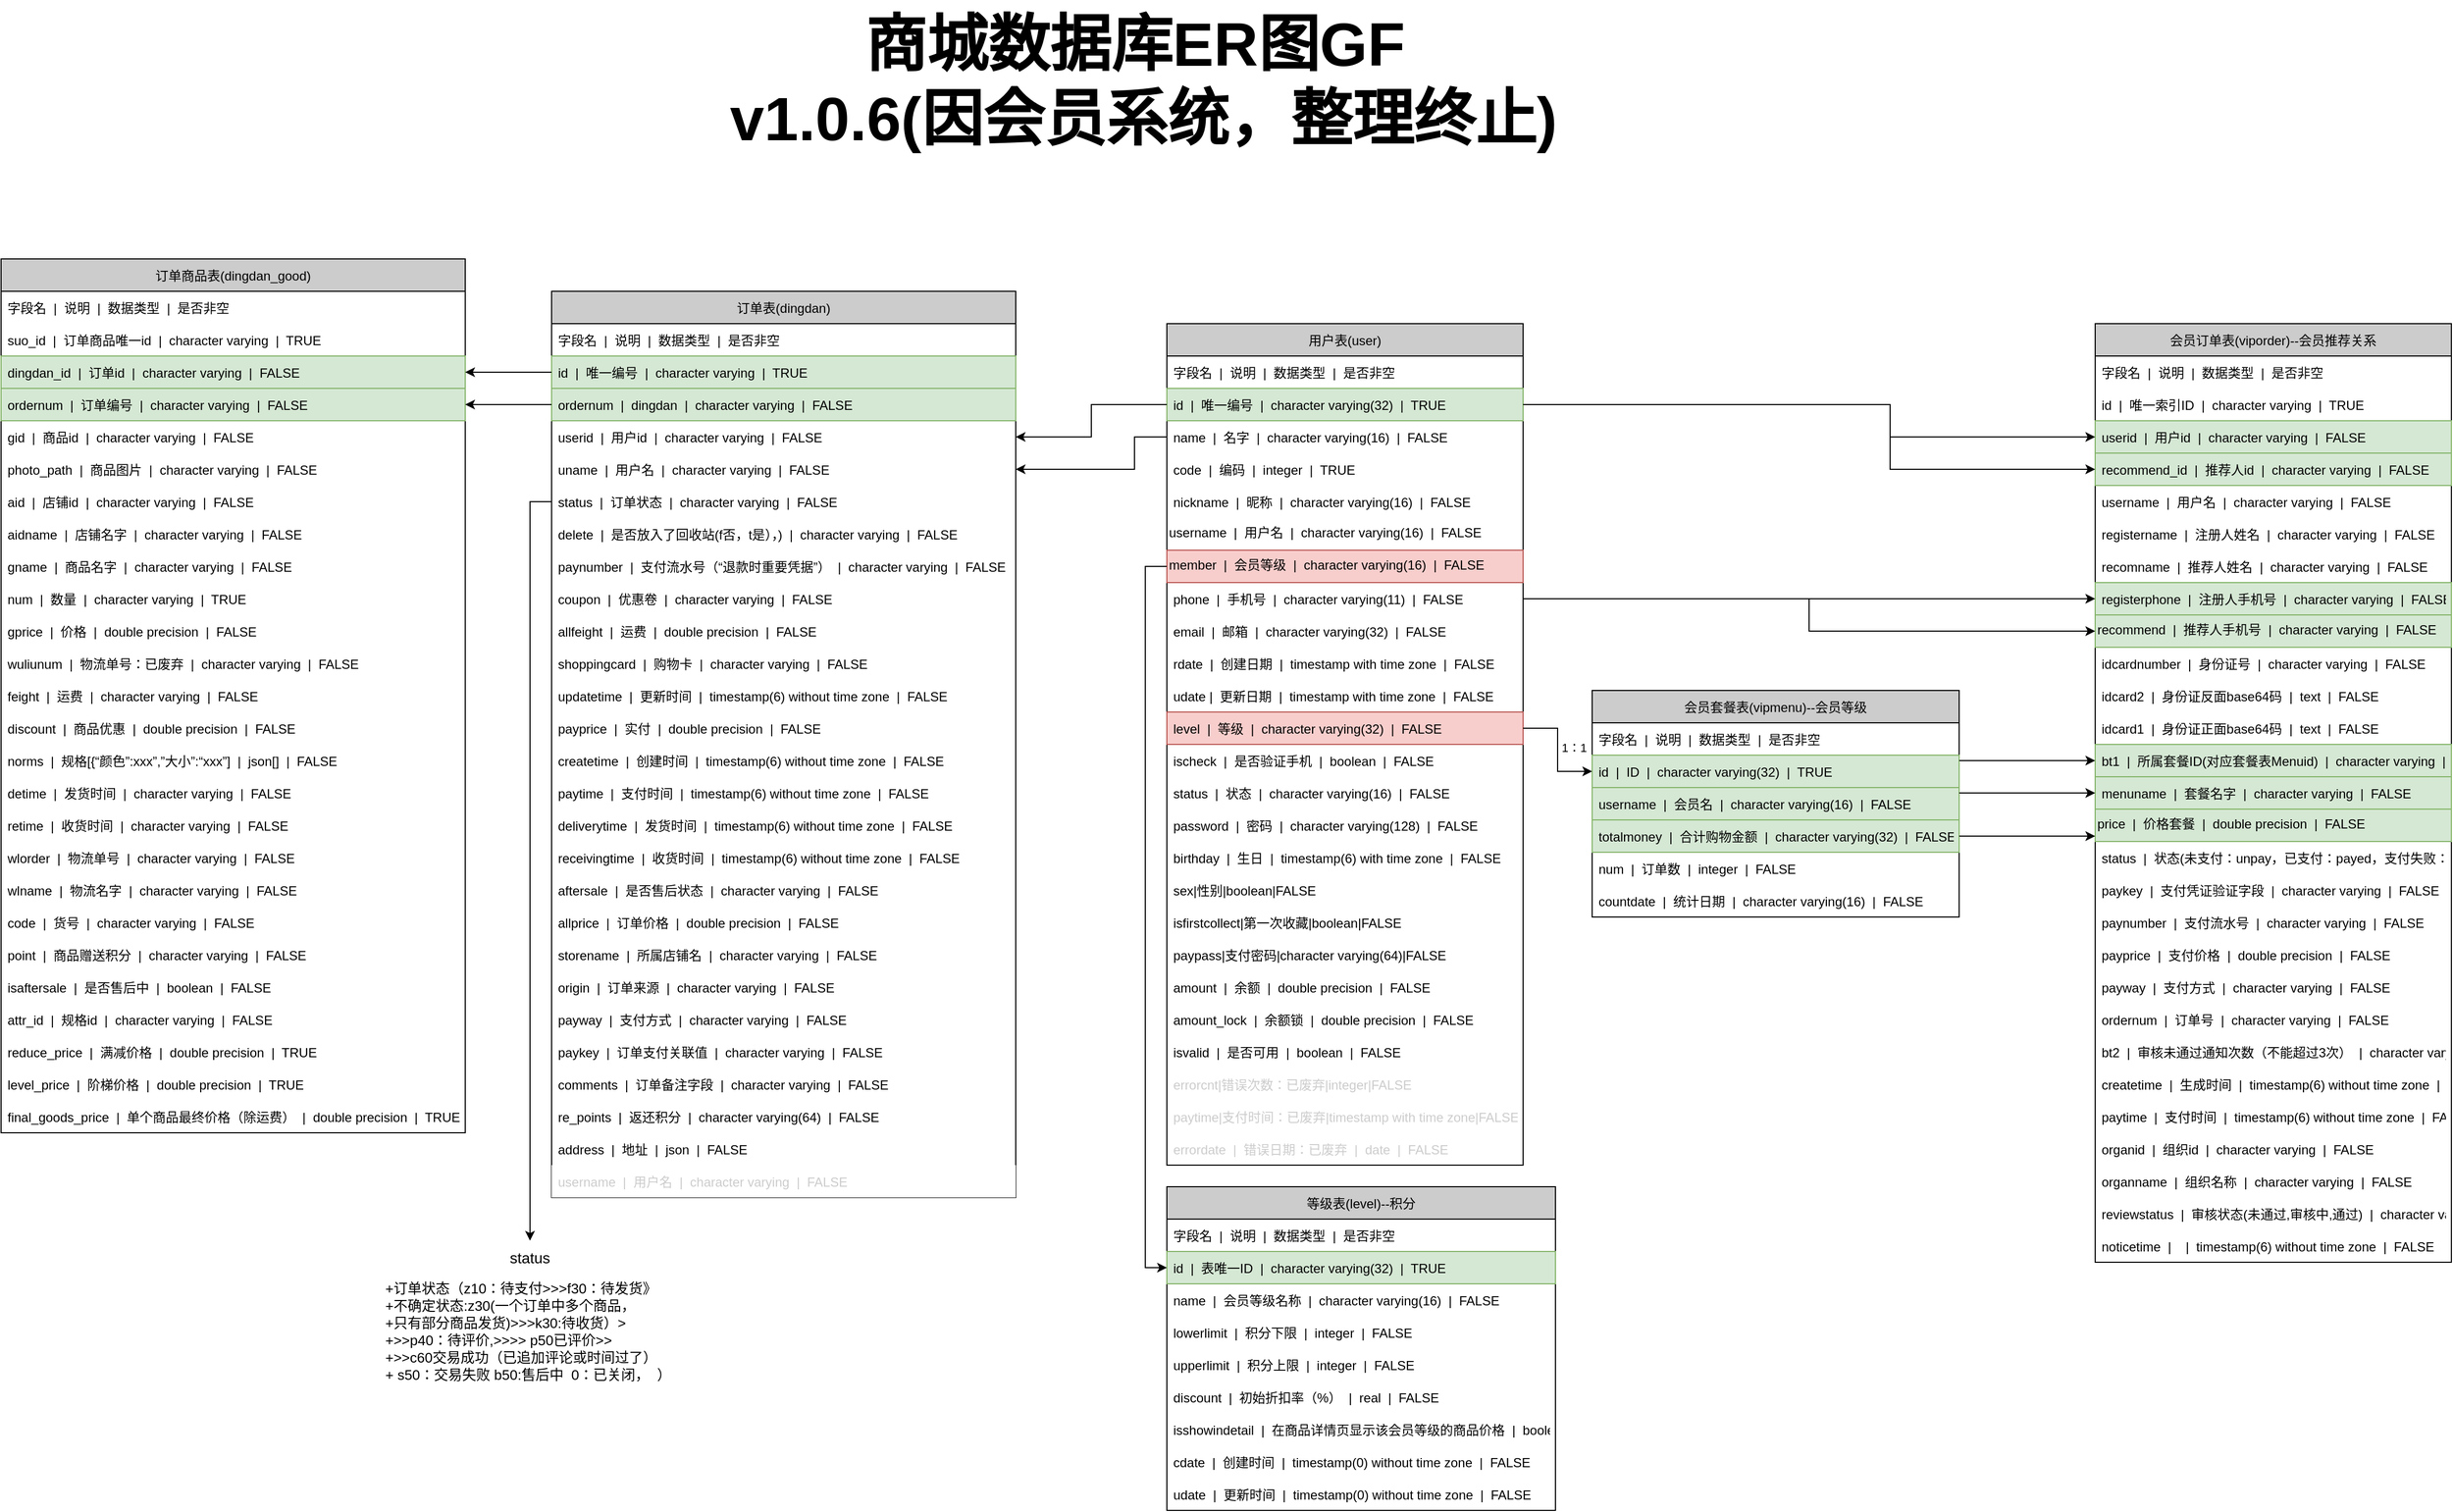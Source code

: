 <mxfile version="20.3.6" type="github"><diagram id="sI_Y1GV-eMA6kngm9zq1" name="第 1 页"><mxGraphModel dx="3076" dy="1922" grid="1" gridSize="10" guides="1" tooltips="1" connect="1" arrows="1" fold="1" page="1" pageScale="1" pageWidth="827" pageHeight="1169" math="0" shadow="0"><root><mxCell id="0"/><mxCell id="1" parent="0"/><mxCell id="i7XZehSRylWw-CVcuyx0-39" value="用户表(user)" style="swimlane;fontStyle=0;childLayout=stackLayout;horizontal=1;startSize=30;horizontalStack=0;resizeParent=1;resizeParentMax=0;resizeLast=0;collapsible=1;marginBottom=0;fillColor=#CCCCCC;" parent="1" vertex="1"><mxGeometry x="20" y="60" width="330" height="780" as="geometry"/></mxCell><mxCell id="i7XZehSRylWw-CVcuyx0-41" value="字段名  |  说明  |  数据类型  |  是否非空" style="text;strokeColor=none;fillColor=none;align=left;verticalAlign=middle;spacingLeft=4;spacingRight=4;overflow=hidden;points=[[0,0.5],[1,0.5]];portConstraint=eastwest;rotatable=0;" parent="i7XZehSRylWw-CVcuyx0-39" vertex="1"><mxGeometry y="30" width="330" height="30" as="geometry"/></mxCell><mxCell id="i7XZehSRylWw-CVcuyx0-60" value="id  |  唯一编号  |  character varying(32)  |  TRUE" style="text;strokeColor=#82b366;fillColor=#d5e8d4;align=left;verticalAlign=middle;spacingLeft=4;spacingRight=4;overflow=hidden;points=[[0,0.5],[1,0.5]];portConstraint=eastwest;rotatable=0;" parent="i7XZehSRylWw-CVcuyx0-39" vertex="1"><mxGeometry y="60" width="330" height="30" as="geometry"/></mxCell><mxCell id="i7XZehSRylWw-CVcuyx0-50" value="name  |  名字  |  character varying(16)  |  FALSE" style="text;strokeColor=none;fillColor=none;align=left;verticalAlign=middle;spacingLeft=4;spacingRight=4;overflow=hidden;points=[[0,0.5],[1,0.5]];portConstraint=eastwest;rotatable=0;" parent="i7XZehSRylWw-CVcuyx0-39" vertex="1"><mxGeometry y="90" width="330" height="30" as="geometry"/></mxCell><mxCell id="i7XZehSRylWw-CVcuyx0-51" value="code  |  编码  |  integer  |  TRUE" style="text;strokeColor=none;fillColor=none;align=left;verticalAlign=middle;spacingLeft=4;spacingRight=4;overflow=hidden;points=[[0,0.5],[1,0.5]];portConstraint=eastwest;rotatable=0;" parent="i7XZehSRylWw-CVcuyx0-39" vertex="1"><mxGeometry y="120" width="330" height="30" as="geometry"/></mxCell><mxCell id="i7XZehSRylWw-CVcuyx0-61" value="nickname  |  昵称  |  character varying(16)  |  FALSE" style="text;strokeColor=none;fillColor=none;align=left;verticalAlign=middle;spacingLeft=4;spacingRight=4;overflow=hidden;points=[[0,0.5],[1,0.5]];portConstraint=eastwest;rotatable=0;" parent="i7XZehSRylWw-CVcuyx0-39" vertex="1"><mxGeometry y="150" width="330" height="30" as="geometry"/></mxCell><mxCell id="i7XZehSRylWw-CVcuyx0-62" value="username&amp;nbsp; |&amp;nbsp; 用户名&amp;nbsp; |&amp;nbsp; character varying(16)&amp;nbsp; |&amp;nbsp; FALSE" style="text;whiteSpace=wrap;html=1;" parent="i7XZehSRylWw-CVcuyx0-39" vertex="1"><mxGeometry y="180" width="330" height="30" as="geometry"/></mxCell><mxCell id="i7XZehSRylWw-CVcuyx0-63" value="member&amp;nbsp; |&amp;nbsp; 会员等级&amp;nbsp; |&amp;nbsp; character varying(16)&amp;nbsp; |&amp;nbsp; FALSE" style="text;whiteSpace=wrap;html=1;fillColor=#f8cecc;strokeColor=#b85450;" parent="i7XZehSRylWw-CVcuyx0-39" vertex="1"><mxGeometry y="210" width="330" height="30" as="geometry"/></mxCell><mxCell id="i7XZehSRylWw-CVcuyx0-64" value="phone  |  手机号  |  character varying(11)  |  FALSE" style="text;strokeColor=none;fillColor=none;align=left;verticalAlign=middle;spacingLeft=4;spacingRight=4;overflow=hidden;points=[[0,0.5],[1,0.5]];portConstraint=eastwest;rotatable=0;" parent="i7XZehSRylWw-CVcuyx0-39" vertex="1"><mxGeometry y="240" width="330" height="30" as="geometry"/></mxCell><mxCell id="i7XZehSRylWw-CVcuyx0-65" value="email  |  邮箱  |  character varying(32)  |  FALSE" style="text;strokeColor=none;fillColor=none;align=left;verticalAlign=middle;spacingLeft=4;spacingRight=4;overflow=hidden;points=[[0,0.5],[1,0.5]];portConstraint=eastwest;rotatable=0;" parent="i7XZehSRylWw-CVcuyx0-39" vertex="1"><mxGeometry y="270" width="330" height="30" as="geometry"/></mxCell><mxCell id="i7XZehSRylWw-CVcuyx0-66" value="rdate  |  创建日期  |  timestamp with time zone  |  FALSE" style="text;strokeColor=none;fillColor=none;align=left;verticalAlign=middle;spacingLeft=4;spacingRight=4;overflow=hidden;points=[[0,0.5],[1,0.5]];portConstraint=eastwest;rotatable=0;" parent="i7XZehSRylWw-CVcuyx0-39" vertex="1"><mxGeometry y="300" width="330" height="30" as="geometry"/></mxCell><mxCell id="i7XZehSRylWw-CVcuyx0-79" value="udate |  更新日期  |  timestamp with time zone  |  FALSE" style="text;strokeColor=none;fillColor=none;align=left;verticalAlign=middle;spacingLeft=4;spacingRight=4;overflow=hidden;points=[[0,0.5],[1,0.5]];portConstraint=eastwest;rotatable=0;" parent="i7XZehSRylWw-CVcuyx0-39" vertex="1"><mxGeometry y="330" width="330" height="30" as="geometry"/></mxCell><mxCell id="i7XZehSRylWw-CVcuyx0-78" value="level  |  等级  |  character varying(32)  |  FALSE" style="text;strokeColor=#b85450;fillColor=#f8cecc;align=left;verticalAlign=middle;spacingLeft=4;spacingRight=4;overflow=hidden;points=[[0,0.5],[1,0.5]];portConstraint=eastwest;rotatable=0;" parent="i7XZehSRylWw-CVcuyx0-39" vertex="1"><mxGeometry y="360" width="330" height="30" as="geometry"/></mxCell><mxCell id="i7XZehSRylWw-CVcuyx0-77" value="ischeck  |  是否验证手机  |  boolean  |  FALSE" style="text;strokeColor=none;fillColor=none;align=left;verticalAlign=middle;spacingLeft=4;spacingRight=4;overflow=hidden;points=[[0,0.5],[1,0.5]];portConstraint=eastwest;rotatable=0;" parent="i7XZehSRylWw-CVcuyx0-39" vertex="1"><mxGeometry y="390" width="330" height="30" as="geometry"/></mxCell><mxCell id="i7XZehSRylWw-CVcuyx0-76" value="status  |  状态  |  character varying(16)  |  FALSE" style="text;strokeColor=none;fillColor=none;align=left;verticalAlign=middle;spacingLeft=4;spacingRight=4;overflow=hidden;points=[[0,0.5],[1,0.5]];portConstraint=eastwest;rotatable=0;" parent="i7XZehSRylWw-CVcuyx0-39" vertex="1"><mxGeometry y="420" width="330" height="30" as="geometry"/></mxCell><mxCell id="i7XZehSRylWw-CVcuyx0-75" value="password  |  密码  |  character varying(128)  |  FALSE" style="text;strokeColor=none;fillColor=none;align=left;verticalAlign=middle;spacingLeft=4;spacingRight=4;overflow=hidden;points=[[0,0.5],[1,0.5]];portConstraint=eastwest;rotatable=0;" parent="i7XZehSRylWw-CVcuyx0-39" vertex="1"><mxGeometry y="450" width="330" height="30" as="geometry"/></mxCell><mxCell id="i7XZehSRylWw-CVcuyx0-74" value="birthday  |  生日  |  timestamp(6) with time zone  |  FALSE" style="text;strokeColor=none;fillColor=none;align=left;verticalAlign=middle;spacingLeft=4;spacingRight=4;overflow=hidden;points=[[0,0.5],[1,0.5]];portConstraint=eastwest;rotatable=0;" parent="i7XZehSRylWw-CVcuyx0-39" vertex="1"><mxGeometry y="480" width="330" height="30" as="geometry"/></mxCell><mxCell id="i7XZehSRylWw-CVcuyx0-73" value="sex|性别|boolean|FALSE" style="text;strokeColor=none;fillColor=none;align=left;verticalAlign=middle;spacingLeft=4;spacingRight=4;overflow=hidden;points=[[0,0.5],[1,0.5]];portConstraint=eastwest;rotatable=0;" parent="i7XZehSRylWw-CVcuyx0-39" vertex="1"><mxGeometry y="510" width="330" height="30" as="geometry"/></mxCell><mxCell id="i7XZehSRylWw-CVcuyx0-72" value="isfirstcollect|第一次收藏|boolean|FALSE" style="text;strokeColor=none;fillColor=none;align=left;verticalAlign=middle;spacingLeft=4;spacingRight=4;overflow=hidden;points=[[0,0.5],[1,0.5]];portConstraint=eastwest;rotatable=0;" parent="i7XZehSRylWw-CVcuyx0-39" vertex="1"><mxGeometry y="540" width="330" height="30" as="geometry"/></mxCell><mxCell id="i7XZehSRylWw-CVcuyx0-71" value="paypass|支付密码|character varying(64)|FALSE" style="text;strokeColor=none;fillColor=none;align=left;verticalAlign=middle;spacingLeft=4;spacingRight=4;overflow=hidden;points=[[0,0.5],[1,0.5]];portConstraint=eastwest;rotatable=0;" parent="i7XZehSRylWw-CVcuyx0-39" vertex="1"><mxGeometry y="570" width="330" height="30" as="geometry"/></mxCell><mxCell id="i7XZehSRylWw-CVcuyx0-84" value="amount  |  余额  |  double precision  |  FALSE" style="text;strokeColor=none;fillColor=none;align=left;verticalAlign=middle;spacingLeft=4;spacingRight=4;overflow=hidden;points=[[0,0.5],[1,0.5]];portConstraint=eastwest;rotatable=0;" parent="i7XZehSRylWw-CVcuyx0-39" vertex="1"><mxGeometry y="600" width="330" height="30" as="geometry"/></mxCell><mxCell id="i7XZehSRylWw-CVcuyx0-83" value="amount_lock  |  余额锁  |  double precision  |  FALSE" style="text;strokeColor=none;fillColor=none;align=left;verticalAlign=middle;spacingLeft=4;spacingRight=4;overflow=hidden;points=[[0,0.5],[1,0.5]];portConstraint=eastwest;rotatable=0;" parent="i7XZehSRylWw-CVcuyx0-39" vertex="1"><mxGeometry y="630" width="330" height="30" as="geometry"/></mxCell><mxCell id="i7XZehSRylWw-CVcuyx0-82" value="isvalid  |  是否可用  |  boolean  |  FALSE" style="text;strokeColor=none;fillColor=none;align=left;verticalAlign=middle;spacingLeft=4;spacingRight=4;overflow=hidden;points=[[0,0.5],[1,0.5]];portConstraint=eastwest;rotatable=0;" parent="i7XZehSRylWw-CVcuyx0-39" vertex="1"><mxGeometry y="660" width="330" height="30" as="geometry"/></mxCell><mxCell id="i7XZehSRylWw-CVcuyx0-69" value="errorcnt|错误次数：已废弃|integer|FALSE" style="text;strokeColor=none;fillColor=none;align=left;verticalAlign=middle;spacingLeft=4;spacingRight=4;overflow=hidden;points=[[0,0.5],[1,0.5]];portConstraint=eastwest;rotatable=0;fontColor=#CCCCCC;" parent="i7XZehSRylWw-CVcuyx0-39" vertex="1"><mxGeometry y="690" width="330" height="30" as="geometry"/></mxCell><mxCell id="i7XZehSRylWw-CVcuyx0-70" value="paytime|支付时间：已废弃|timestamp with time zone|FALSE" style="text;strokeColor=none;fillColor=none;align=left;verticalAlign=middle;spacingLeft=4;spacingRight=4;overflow=hidden;points=[[0,0.5],[1,0.5]];portConstraint=eastwest;rotatable=0;fontColor=#CCCCCC;" parent="i7XZehSRylWw-CVcuyx0-39" vertex="1"><mxGeometry y="720" width="330" height="30" as="geometry"/></mxCell><mxCell id="i7XZehSRylWw-CVcuyx0-68" value="errordate  |  错误日期：已废弃  |  date  |  FALSE" style="text;strokeColor=none;fillColor=none;align=left;verticalAlign=middle;spacingLeft=4;spacingRight=4;overflow=hidden;points=[[0,0.5],[1,0.5]];portConstraint=eastwest;rotatable=0;fontColor=#CCCCCC;" parent="i7XZehSRylWw-CVcuyx0-39" vertex="1"><mxGeometry y="750" width="330" height="30" as="geometry"/></mxCell><mxCell id="i7XZehSRylWw-CVcuyx0-85" value="会员套餐表(vipmenu)--会员等级" style="swimlane;fontStyle=0;childLayout=stackLayout;horizontal=1;startSize=30;horizontalStack=0;resizeParent=1;resizeParentMax=0;resizeLast=0;collapsible=1;marginBottom=0;fontColor=#000000;fillColor=#CCCCCC;" parent="1" vertex="1"><mxGeometry x="414" y="400" width="340" height="210" as="geometry"/></mxCell><mxCell id="i7XZehSRylWw-CVcuyx0-89" value="字段名  |  说明  |  数据类型  |  是否非空" style="text;strokeColor=none;fillColor=none;align=left;verticalAlign=middle;spacingLeft=4;spacingRight=4;overflow=hidden;points=[[0,0.5],[1,0.5]];portConstraint=eastwest;rotatable=0;rounded=0;" parent="i7XZehSRylWw-CVcuyx0-85" vertex="1"><mxGeometry y="30" width="340" height="30" as="geometry"/></mxCell><mxCell id="i7XZehSRylWw-CVcuyx0-90" value="id  |  ID  |  character varying(32)  |  TRUE" style="text;strokeColor=#82b366;fillColor=#d5e8d4;align=left;verticalAlign=middle;spacingLeft=4;spacingRight=4;overflow=hidden;points=[[0,0.5],[1,0.5]];portConstraint=eastwest;rotatable=0;" parent="i7XZehSRylWw-CVcuyx0-85" vertex="1"><mxGeometry y="60" width="340" height="30" as="geometry"/></mxCell><mxCell id="i7XZehSRylWw-CVcuyx0-92" value="username  |  会员名  |  character varying(16)  |  FALSE" style="text;strokeColor=#82b366;fillColor=#d5e8d4;align=left;verticalAlign=middle;spacingLeft=4;spacingRight=4;overflow=hidden;points=[[0,0.5],[1,0.5]];portConstraint=eastwest;rotatable=0;" parent="i7XZehSRylWw-CVcuyx0-85" vertex="1"><mxGeometry y="90" width="340" height="30" as="geometry"/></mxCell><mxCell id="i7XZehSRylWw-CVcuyx0-91" value="totalmoney  |  合计购物金额  |  character varying(32)  |  FALSE" style="text;strokeColor=#82b366;fillColor=#d5e8d4;align=left;verticalAlign=middle;spacingLeft=4;spacingRight=4;overflow=hidden;points=[[0,0.5],[1,0.5]];portConstraint=eastwest;rotatable=0;" parent="i7XZehSRylWw-CVcuyx0-85" vertex="1"><mxGeometry y="120" width="340" height="30" as="geometry"/></mxCell><mxCell id="i7XZehSRylWw-CVcuyx0-94" value="num  |  订单数  |  integer  |  FALSE" style="text;strokeColor=none;fillColor=none;align=left;verticalAlign=middle;spacingLeft=4;spacingRight=4;overflow=hidden;points=[[0,0.5],[1,0.5]];portConstraint=eastwest;rotatable=0;" parent="i7XZehSRylWw-CVcuyx0-85" vertex="1"><mxGeometry y="150" width="340" height="30" as="geometry"/></mxCell><mxCell id="i7XZehSRylWw-CVcuyx0-95" value="countdate  |  统计日期  |  character varying(16)  |  FALSE" style="text;strokeColor=none;fillColor=none;align=left;verticalAlign=middle;spacingLeft=4;spacingRight=4;overflow=hidden;points=[[0,0.5],[1,0.5]];portConstraint=eastwest;rotatable=0;" parent="i7XZehSRylWw-CVcuyx0-85" vertex="1"><mxGeometry y="180" width="340" height="30" as="geometry"/></mxCell><mxCell id="i7XZehSRylWw-CVcuyx0-97" style="edgeStyle=orthogonalEdgeStyle;rounded=0;orthogonalLoop=1;jettySize=auto;html=1;fontColor=#FFD966;" parent="1" source="i7XZehSRylWw-CVcuyx0-78" target="i7XZehSRylWw-CVcuyx0-90" edge="1"><mxGeometry relative="1" as="geometry"/></mxCell><mxCell id="i7XZehSRylWw-CVcuyx0-98" value="&lt;font color=&quot;#000000&quot;&gt;1：1&lt;/font&gt;" style="edgeLabel;html=1;align=center;verticalAlign=middle;resizable=0;points=[];fontColor=#FFD966;" parent="i7XZehSRylWw-CVcuyx0-97" vertex="1" connectable="0"><mxGeometry x="0.082" y="3" relative="1" as="geometry"><mxPoint x="12" y="-7" as="offset"/></mxGeometry></mxCell><mxCell id="i7XZehSRylWw-CVcuyx0-107" value="会员订单表(viporder)--会员推荐关系" style="swimlane;fontStyle=0;childLayout=stackLayout;horizontal=1;startSize=30;horizontalStack=0;resizeParent=1;resizeParentMax=0;resizeLast=0;collapsible=1;marginBottom=0;fillColor=#CCCCCC;" parent="1" vertex="1"><mxGeometry x="880" y="60" width="330" height="870" as="geometry"/></mxCell><mxCell id="i7XZehSRylWw-CVcuyx0-108" value="字段名  |  说明  |  数据类型  |  是否非空" style="text;strokeColor=none;fillColor=none;align=left;verticalAlign=middle;spacingLeft=4;spacingRight=4;overflow=hidden;points=[[0,0.5],[1,0.5]];portConstraint=eastwest;rotatable=0;" parent="i7XZehSRylWw-CVcuyx0-107" vertex="1"><mxGeometry y="30" width="330" height="30" as="geometry"/></mxCell><mxCell id="i7XZehSRylWw-CVcuyx0-109" value="id  |  唯一索引ID  |  character varying  |  TRUE" style="text;strokeColor=none;fillColor=none;align=left;verticalAlign=middle;spacingLeft=4;spacingRight=4;overflow=hidden;points=[[0,0.5],[1,0.5]];portConstraint=eastwest;rotatable=0;" parent="i7XZehSRylWw-CVcuyx0-107" vertex="1"><mxGeometry y="60" width="330" height="30" as="geometry"/></mxCell><mxCell id="i7XZehSRylWw-CVcuyx0-112" value="userid  |  用户id  |  character varying  |  FALSE" style="text;strokeColor=#82b366;fillColor=#d5e8d4;align=left;verticalAlign=middle;spacingLeft=4;spacingRight=4;overflow=hidden;points=[[0,0.5],[1,0.5]];portConstraint=eastwest;rotatable=0;" parent="i7XZehSRylWw-CVcuyx0-107" vertex="1"><mxGeometry y="90" width="330" height="30" as="geometry"/></mxCell><mxCell id="i7XZehSRylWw-CVcuyx0-110" value="recommend_id  |  推荐人id  |  character varying  |  FALSE" style="text;strokeColor=#82b366;fillColor=#d5e8d4;align=left;verticalAlign=middle;spacingLeft=4;spacingRight=4;overflow=hidden;points=[[0,0.5],[1,0.5]];portConstraint=eastwest;rotatable=0;" parent="i7XZehSRylWw-CVcuyx0-107" vertex="1"><mxGeometry y="120" width="330" height="30" as="geometry"/></mxCell><mxCell id="i7XZehSRylWw-CVcuyx0-111" value="username  |  用户名  |  character varying  |  FALSE" style="text;strokeColor=none;fillColor=none;align=left;verticalAlign=middle;spacingLeft=4;spacingRight=4;overflow=hidden;points=[[0,0.5],[1,0.5]];portConstraint=eastwest;rotatable=0;" parent="i7XZehSRylWw-CVcuyx0-107" vertex="1"><mxGeometry y="150" width="330" height="30" as="geometry"/></mxCell><mxCell id="i7XZehSRylWw-CVcuyx0-128" value="registername  |  注册人姓名  |  character varying  |  FALSE" style="text;strokeColor=none;fillColor=none;align=left;verticalAlign=middle;spacingLeft=4;spacingRight=4;overflow=hidden;points=[[0,0.5],[1,0.5]];portConstraint=eastwest;rotatable=0;" parent="i7XZehSRylWw-CVcuyx0-107" vertex="1"><mxGeometry y="180" width="330" height="30" as="geometry"/></mxCell><mxCell id="i7XZehSRylWw-CVcuyx0-126" value="recomname  |  推荐人姓名  |  character varying  |  FALSE" style="text;strokeColor=none;fillColor=none;align=left;verticalAlign=middle;spacingLeft=4;spacingRight=4;overflow=hidden;points=[[0,0.5],[1,0.5]];portConstraint=eastwest;rotatable=0;" parent="i7XZehSRylWw-CVcuyx0-107" vertex="1"><mxGeometry y="210" width="330" height="30" as="geometry"/></mxCell><mxCell id="i7XZehSRylWw-CVcuyx0-127" value="registerphone  |  注册人手机号  |  character varying  |  FALSE" style="text;strokeColor=#82b366;fillColor=#d5e8d4;align=left;verticalAlign=middle;spacingLeft=4;spacingRight=4;overflow=hidden;points=[[0,0.5],[1,0.5]];portConstraint=eastwest;rotatable=0;" parent="i7XZehSRylWw-CVcuyx0-107" vertex="1"><mxGeometry y="240" width="330" height="30" as="geometry"/></mxCell><mxCell id="i7XZehSRylWw-CVcuyx0-113" value="recommend&amp;nbsp; |&amp;nbsp; 推荐人手机号&amp;nbsp; |&amp;nbsp; character varying&amp;nbsp; |&amp;nbsp; FALSE" style="text;whiteSpace=wrap;html=1;fillColor=#d5e8d4;strokeColor=#82b366;" parent="i7XZehSRylWw-CVcuyx0-107" vertex="1"><mxGeometry y="270" width="330" height="30" as="geometry"/></mxCell><mxCell id="i7XZehSRylWw-CVcuyx0-129" value="idcardnumber  |  身份证号  |  character varying  |  FALSE" style="text;strokeColor=none;fillColor=none;align=left;verticalAlign=middle;spacingLeft=4;spacingRight=4;overflow=hidden;points=[[0,0.5],[1,0.5]];portConstraint=eastwest;rotatable=0;" parent="i7XZehSRylWw-CVcuyx0-107" vertex="1"><mxGeometry y="300" width="330" height="30" as="geometry"/></mxCell><mxCell id="i7XZehSRylWw-CVcuyx0-160" value="idcard2  |  身份证反面base64码  |  text  |  FALSE" style="text;strokeColor=none;fillColor=none;align=left;verticalAlign=middle;spacingLeft=4;spacingRight=4;overflow=hidden;points=[[0,0.5],[1,0.5]];portConstraint=eastwest;rotatable=0;" parent="i7XZehSRylWw-CVcuyx0-107" vertex="1"><mxGeometry y="330" width="330" height="30" as="geometry"/></mxCell><mxCell id="i7XZehSRylWw-CVcuyx0-161" value="idcard1  |  身份证正面base64码  |  text  |  FALSE" style="text;strokeColor=none;fillColor=none;align=left;verticalAlign=middle;spacingLeft=4;spacingRight=4;overflow=hidden;points=[[0,0.5],[1,0.5]];portConstraint=eastwest;rotatable=0;" parent="i7XZehSRylWw-CVcuyx0-107" vertex="1"><mxGeometry y="360" width="330" height="30" as="geometry"/></mxCell><mxCell id="i7XZehSRylWw-CVcuyx0-122" value="bt1  |  所属套餐ID(对应套餐表Menuid)  |  character varying  |  FALSE" style="text;strokeColor=#82b366;fillColor=#d5e8d4;align=left;verticalAlign=middle;spacingLeft=4;spacingRight=4;overflow=hidden;points=[[0,0.5],[1,0.5]];portConstraint=eastwest;rotatable=0;" parent="i7XZehSRylWw-CVcuyx0-107" vertex="1"><mxGeometry y="390" width="330" height="30" as="geometry"/></mxCell><mxCell id="i7XZehSRylWw-CVcuyx0-115" value="menuname  |  套餐名字  |  character varying  |  FALSE" style="text;strokeColor=#82b366;fillColor=#d5e8d4;align=left;verticalAlign=middle;spacingLeft=4;spacingRight=4;overflow=hidden;points=[[0,0.5],[1,0.5]];portConstraint=eastwest;rotatable=0;" parent="i7XZehSRylWw-CVcuyx0-107" vertex="1"><mxGeometry y="420" width="330" height="30" as="geometry"/></mxCell><mxCell id="i7XZehSRylWw-CVcuyx0-114" value="price&amp;nbsp; |&amp;nbsp; 价格套餐&amp;nbsp; |&amp;nbsp; double precision&amp;nbsp; |&amp;nbsp; FALSE" style="text;whiteSpace=wrap;html=1;fillColor=#d5e8d4;strokeColor=#82b366;" parent="i7XZehSRylWw-CVcuyx0-107" vertex="1"><mxGeometry y="450" width="330" height="30" as="geometry"/></mxCell><mxCell id="i7XZehSRylWw-CVcuyx0-116" value="status  |  状态(未支付：unpay，已支付：payed，支付失败：failpay)  |  character varying  |  FALSE" style="text;strokeColor=none;fillColor=none;align=left;verticalAlign=middle;spacingLeft=4;spacingRight=4;overflow=hidden;points=[[0,0.5],[1,0.5]];portConstraint=eastwest;rotatable=0;" parent="i7XZehSRylWw-CVcuyx0-107" vertex="1"><mxGeometry y="480" width="330" height="30" as="geometry"/></mxCell><mxCell id="i7XZehSRylWw-CVcuyx0-117" value="paykey  |  支付凭证验证字段  |  character varying  |  FALSE" style="text;strokeColor=none;fillColor=none;align=left;verticalAlign=middle;spacingLeft=4;spacingRight=4;overflow=hidden;points=[[0,0.5],[1,0.5]];portConstraint=eastwest;rotatable=0;" parent="i7XZehSRylWw-CVcuyx0-107" vertex="1"><mxGeometry y="510" width="330" height="30" as="geometry"/></mxCell><mxCell id="i7XZehSRylWw-CVcuyx0-118" value="paynumber  |  支付流水号  |  character varying  |  FALSE" style="text;strokeColor=none;fillColor=none;align=left;verticalAlign=middle;spacingLeft=4;spacingRight=4;overflow=hidden;points=[[0,0.5],[1,0.5]];portConstraint=eastwest;rotatable=0;" parent="i7XZehSRylWw-CVcuyx0-107" vertex="1"><mxGeometry y="540" width="330" height="30" as="geometry"/></mxCell><mxCell id="i7XZehSRylWw-CVcuyx0-119" value="payprice  |  支付价格  |  double precision  |  FALSE" style="text;strokeColor=none;fillColor=none;align=left;verticalAlign=middle;spacingLeft=4;spacingRight=4;overflow=hidden;points=[[0,0.5],[1,0.5]];portConstraint=eastwest;rotatable=0;" parent="i7XZehSRylWw-CVcuyx0-107" vertex="1"><mxGeometry y="570" width="330" height="30" as="geometry"/></mxCell><mxCell id="i7XZehSRylWw-CVcuyx0-120" value="payway  |  支付方式  |  character varying  |  FALSE" style="text;strokeColor=none;fillColor=none;align=left;verticalAlign=middle;spacingLeft=4;spacingRight=4;overflow=hidden;points=[[0,0.5],[1,0.5]];portConstraint=eastwest;rotatable=0;" parent="i7XZehSRylWw-CVcuyx0-107" vertex="1"><mxGeometry y="600" width="330" height="30" as="geometry"/></mxCell><mxCell id="i7XZehSRylWw-CVcuyx0-121" value="ordernum  |  订单号  |  character varying  |  FALSE" style="text;strokeColor=none;fillColor=none;align=left;verticalAlign=middle;spacingLeft=4;spacingRight=4;overflow=hidden;points=[[0,0.5],[1,0.5]];portConstraint=eastwest;rotatable=0;" parent="i7XZehSRylWw-CVcuyx0-107" vertex="1"><mxGeometry y="630" width="330" height="30" as="geometry"/></mxCell><mxCell id="i7XZehSRylWw-CVcuyx0-123" value="bt2  |  审核未通过通知次数（不能超过3次）  |  character varying  |  FALSE" style="text;strokeColor=none;fillColor=none;align=left;verticalAlign=middle;spacingLeft=4;spacingRight=4;overflow=hidden;points=[[0,0.5],[1,0.5]];portConstraint=eastwest;rotatable=0;" parent="i7XZehSRylWw-CVcuyx0-107" vertex="1"><mxGeometry y="660" width="330" height="30" as="geometry"/></mxCell><mxCell id="i7XZehSRylWw-CVcuyx0-124" value="createtime  |  生成时间  |  timestamp(6) without time zone  |  FALSE" style="text;strokeColor=none;fillColor=none;align=left;verticalAlign=middle;spacingLeft=4;spacingRight=4;overflow=hidden;points=[[0,0.5],[1,0.5]];portConstraint=eastwest;rotatable=0;" parent="i7XZehSRylWw-CVcuyx0-107" vertex="1"><mxGeometry y="690" width="330" height="30" as="geometry"/></mxCell><mxCell id="i7XZehSRylWw-CVcuyx0-125" value="paytime  |  支付时间  |  timestamp(6) without time zone  |  FALSE" style="text;strokeColor=none;fillColor=none;align=left;verticalAlign=middle;spacingLeft=4;spacingRight=4;overflow=hidden;points=[[0,0.5],[1,0.5]];portConstraint=eastwest;rotatable=0;" parent="i7XZehSRylWw-CVcuyx0-107" vertex="1"><mxGeometry y="720" width="330" height="30" as="geometry"/></mxCell><mxCell id="i7XZehSRylWw-CVcuyx0-162" value="organid  |  组织id  |  character varying  |  FALSE" style="text;strokeColor=none;fillColor=none;align=left;verticalAlign=middle;spacingLeft=4;spacingRight=4;overflow=hidden;points=[[0,0.5],[1,0.5]];portConstraint=eastwest;rotatable=0;" parent="i7XZehSRylWw-CVcuyx0-107" vertex="1"><mxGeometry y="750" width="330" height="30" as="geometry"/></mxCell><mxCell id="i7XZehSRylWw-CVcuyx0-134" value="organname  |  组织名称  |  character varying  |  FALSE" style="text;strokeColor=none;fillColor=none;align=left;verticalAlign=middle;spacingLeft=4;spacingRight=4;overflow=hidden;points=[[0,0.5],[1,0.5]];portConstraint=eastwest;rotatable=0;" parent="i7XZehSRylWw-CVcuyx0-107" vertex="1"><mxGeometry y="780" width="330" height="30" as="geometry"/></mxCell><mxCell id="i7XZehSRylWw-CVcuyx0-159" value="reviewstatus  |  审核状态(未通过,审核中,通过)  |  character varying  |  FALSE" style="text;strokeColor=none;fillColor=none;align=left;verticalAlign=middle;spacingLeft=4;spacingRight=4;overflow=hidden;points=[[0,0.5],[1,0.5]];portConstraint=eastwest;rotatable=0;" parent="i7XZehSRylWw-CVcuyx0-107" vertex="1"><mxGeometry y="810" width="330" height="30" as="geometry"/></mxCell><mxCell id="i7XZehSRylWw-CVcuyx0-163" value="noticetime  |    |  timestamp(6) without time zone  |  FALSE" style="text;strokeColor=none;fillColor=none;align=left;verticalAlign=middle;spacingLeft=4;spacingRight=4;overflow=hidden;points=[[0,0.5],[1,0.5]];portConstraint=eastwest;rotatable=0;" parent="i7XZehSRylWw-CVcuyx0-107" vertex="1"><mxGeometry y="840" width="330" height="30" as="geometry"/></mxCell><mxCell id="i7XZehSRylWw-CVcuyx0-166" style="edgeStyle=orthogonalEdgeStyle;rounded=0;orthogonalLoop=1;jettySize=auto;html=1;entryX=0;entryY=0.5;entryDx=0;entryDy=0;fontColor=#000000;" parent="1" source="i7XZehSRylWw-CVcuyx0-60" target="i7XZehSRylWw-CVcuyx0-112" edge="1"><mxGeometry relative="1" as="geometry"><Array as="points"><mxPoint x="690" y="135"/><mxPoint x="690" y="165"/></Array></mxGeometry></mxCell><mxCell id="i7XZehSRylWw-CVcuyx0-172" style="edgeStyle=orthogonalEdgeStyle;rounded=0;orthogonalLoop=1;jettySize=auto;html=1;entryX=0;entryY=0.5;entryDx=0;entryDy=0;fontColor=#000000;" parent="1" source="i7XZehSRylWw-CVcuyx0-90" target="i7XZehSRylWw-CVcuyx0-122" edge="1"><mxGeometry relative="1" as="geometry"><Array as="points"><mxPoint x="750" y="465"/><mxPoint x="750" y="465"/></Array></mxGeometry></mxCell><mxCell id="i7XZehSRylWw-CVcuyx0-173" style="edgeStyle=orthogonalEdgeStyle;rounded=0;orthogonalLoop=1;jettySize=auto;html=1;entryX=0;entryY=0.5;entryDx=0;entryDy=0;fontColor=#000000;" parent="1" source="i7XZehSRylWw-CVcuyx0-92" target="i7XZehSRylWw-CVcuyx0-115" edge="1"><mxGeometry relative="1" as="geometry"><Array as="points"><mxPoint x="760" y="495"/><mxPoint x="760" y="495"/></Array></mxGeometry></mxCell><mxCell id="i7XZehSRylWw-CVcuyx0-174" style="edgeStyle=orthogonalEdgeStyle;rounded=0;orthogonalLoop=1;jettySize=auto;html=1;fontColor=#000000;" parent="1" source="i7XZehSRylWw-CVcuyx0-91" target="i7XZehSRylWw-CVcuyx0-114" edge="1"><mxGeometry relative="1" as="geometry"><Array as="points"><mxPoint x="750" y="525"/><mxPoint x="750" y="525"/></Array></mxGeometry></mxCell><mxCell id="i7XZehSRylWw-CVcuyx0-175" style="edgeStyle=orthogonalEdgeStyle;rounded=0;orthogonalLoop=1;jettySize=auto;html=1;entryX=0;entryY=0.5;entryDx=0;entryDy=0;fontColor=#000000;" parent="1" source="i7XZehSRylWw-CVcuyx0-60" target="i7XZehSRylWw-CVcuyx0-110" edge="1"><mxGeometry relative="1" as="geometry"><Array as="points"><mxPoint x="690" y="135"/><mxPoint x="690" y="195"/></Array></mxGeometry></mxCell><mxCell id="i7XZehSRylWw-CVcuyx0-177" style="edgeStyle=orthogonalEdgeStyle;rounded=0;orthogonalLoop=1;jettySize=auto;html=1;entryX=0;entryY=0.5;entryDx=0;entryDy=0;fontColor=#000000;" parent="1" source="i7XZehSRylWw-CVcuyx0-64" target="i7XZehSRylWw-CVcuyx0-113" edge="1"><mxGeometry relative="1" as="geometry"/></mxCell><mxCell id="i7XZehSRylWw-CVcuyx0-178" style="edgeStyle=orthogonalEdgeStyle;rounded=0;orthogonalLoop=1;jettySize=auto;html=1;entryX=0;entryY=0.5;entryDx=0;entryDy=0;fontColor=#000000;" parent="1" source="i7XZehSRylWw-CVcuyx0-64" target="i7XZehSRylWw-CVcuyx0-127" edge="1"><mxGeometry relative="1" as="geometry"/></mxCell><mxCell id="i7XZehSRylWw-CVcuyx0-179" value="等级表(level)--积分" style="swimlane;fontStyle=0;childLayout=stackLayout;horizontal=1;startSize=30;horizontalStack=0;resizeParent=1;resizeParentMax=0;resizeLast=0;collapsible=1;marginBottom=0;fillColor=#CCCCCC;" parent="1" vertex="1"><mxGeometry x="20" y="860" width="360" height="300" as="geometry"/></mxCell><mxCell id="i7XZehSRylWw-CVcuyx0-180" value="字段名  |  说明  |  数据类型  |  是否非空" style="text;strokeColor=none;fillColor=none;align=left;verticalAlign=middle;spacingLeft=4;spacingRight=4;overflow=hidden;points=[[0,0.5],[1,0.5]];portConstraint=eastwest;rotatable=0;" parent="i7XZehSRylWw-CVcuyx0-179" vertex="1"><mxGeometry y="30" width="360" height="30" as="geometry"/></mxCell><mxCell id="i7XZehSRylWw-CVcuyx0-181" value="id  |  表唯一ID  |  character varying(32)  |  TRUE" style="text;strokeColor=#82b366;fillColor=#d5e8d4;align=left;verticalAlign=middle;spacingLeft=4;spacingRight=4;overflow=hidden;points=[[0,0.5],[1,0.5]];portConstraint=eastwest;rotatable=0;" parent="i7XZehSRylWw-CVcuyx0-179" vertex="1"><mxGeometry y="60" width="360" height="30" as="geometry"/></mxCell><mxCell id="i7XZehSRylWw-CVcuyx0-182" value="name  |  会员等级名称  |  character varying(16)  |  FALSE" style="text;strokeColor=none;fillColor=none;align=left;verticalAlign=middle;spacingLeft=4;spacingRight=4;overflow=hidden;points=[[0,0.5],[1,0.5]];portConstraint=eastwest;rotatable=0;" parent="i7XZehSRylWw-CVcuyx0-179" vertex="1"><mxGeometry y="90" width="360" height="30" as="geometry"/></mxCell><mxCell id="i7XZehSRylWw-CVcuyx0-183" value="lowerlimit  |  积分下限  |  integer  |  FALSE" style="text;strokeColor=none;fillColor=none;align=left;verticalAlign=middle;spacingLeft=4;spacingRight=4;overflow=hidden;points=[[0,0.5],[1,0.5]];portConstraint=eastwest;rotatable=0;" parent="i7XZehSRylWw-CVcuyx0-179" vertex="1"><mxGeometry y="120" width="360" height="30" as="geometry"/></mxCell><mxCell id="i7XZehSRylWw-CVcuyx0-184" value="upperlimit  |  积分上限  |  integer  |  FALSE" style="text;strokeColor=none;fillColor=none;align=left;verticalAlign=middle;spacingLeft=4;spacingRight=4;overflow=hidden;points=[[0,0.5],[1,0.5]];portConstraint=eastwest;rotatable=0;" parent="i7XZehSRylWw-CVcuyx0-179" vertex="1"><mxGeometry y="150" width="360" height="30" as="geometry"/></mxCell><mxCell id="i7XZehSRylWw-CVcuyx0-185" value="discount  |  初始折扣率（%）  |  real  |  FALSE" style="text;strokeColor=none;fillColor=none;align=left;verticalAlign=middle;spacingLeft=4;spacingRight=4;overflow=hidden;points=[[0,0.5],[1,0.5]];portConstraint=eastwest;rotatable=0;" parent="i7XZehSRylWw-CVcuyx0-179" vertex="1"><mxGeometry y="180" width="360" height="30" as="geometry"/></mxCell><mxCell id="i7XZehSRylWw-CVcuyx0-186" value="isshowindetail  |  在商品详情页显示该会员等级的商品价格  |  boolean  |  FALSE" style="text;strokeColor=none;fillColor=none;align=left;verticalAlign=middle;spacingLeft=4;spacingRight=4;overflow=hidden;points=[[0,0.5],[1,0.5]];portConstraint=eastwest;rotatable=0;" parent="i7XZehSRylWw-CVcuyx0-179" vertex="1"><mxGeometry y="210" width="360" height="30" as="geometry"/></mxCell><mxCell id="i7XZehSRylWw-CVcuyx0-187" value="cdate  |  创建时间  |  timestamp(0) without time zone  |  FALSE" style="text;strokeColor=none;fillColor=none;align=left;verticalAlign=middle;spacingLeft=4;spacingRight=4;overflow=hidden;points=[[0,0.5],[1,0.5]];portConstraint=eastwest;rotatable=0;" parent="i7XZehSRylWw-CVcuyx0-179" vertex="1"><mxGeometry y="240" width="360" height="30" as="geometry"/></mxCell><mxCell id="i7XZehSRylWw-CVcuyx0-208" value="udate  |  更新时间  |  timestamp(0) without time zone  |  FALSE" style="text;strokeColor=none;fillColor=none;align=left;verticalAlign=middle;spacingLeft=4;spacingRight=4;overflow=hidden;points=[[0,0.5],[1,0.5]];portConstraint=eastwest;rotatable=0;" parent="i7XZehSRylWw-CVcuyx0-179" vertex="1"><mxGeometry y="270" width="360" height="30" as="geometry"/></mxCell><mxCell id="i7XZehSRylWw-CVcuyx0-209" style="edgeStyle=orthogonalEdgeStyle;rounded=0;orthogonalLoop=1;jettySize=auto;html=1;fontColor=#000000;" parent="1" source="i7XZehSRylWw-CVcuyx0-63" target="i7XZehSRylWw-CVcuyx0-181" edge="1"><mxGeometry relative="1" as="geometry"><mxPoint x="10" y="940" as="targetPoint"/><Array as="points"><mxPoint y="285"/><mxPoint y="935"/></Array></mxGeometry></mxCell><mxCell id="pIaiaxuz5bSqvbTP5hzd-1" value="订单表(dingdan)" style="swimlane;fontStyle=0;childLayout=stackLayout;horizontal=1;startSize=30;horizontalStack=0;resizeParent=1;resizeParentMax=0;resizeLast=0;collapsible=1;marginBottom=0;fillColor=#CCCCCC;" parent="1" vertex="1"><mxGeometry x="-550" y="30" width="430" height="840" as="geometry"/></mxCell><mxCell id="pIaiaxuz5bSqvbTP5hzd-2" value="字段名  |  说明  |  数据类型  |  是否非空" style="text;strokeColor=none;fillColor=none;align=left;verticalAlign=middle;spacingLeft=4;spacingRight=4;overflow=hidden;points=[[0,0.5],[1,0.5]];portConstraint=eastwest;rotatable=0;" parent="pIaiaxuz5bSqvbTP5hzd-1" vertex="1"><mxGeometry y="30" width="430" height="30" as="geometry"/></mxCell><mxCell id="pIaiaxuz5bSqvbTP5hzd-58" value="id  |  唯一编号  |  character varying  |  TRUE" style="text;strokeColor=#82b366;fillColor=#d5e8d4;align=left;verticalAlign=middle;spacingLeft=4;spacingRight=4;overflow=hidden;points=[[0,0.5],[1,0.5]];portConstraint=eastwest;rotatable=0;" parent="pIaiaxuz5bSqvbTP5hzd-1" vertex="1"><mxGeometry y="60" width="430" height="30" as="geometry"/></mxCell><mxCell id="pIaiaxuz5bSqvbTP5hzd-4" value="ordernum  |  dingdan  |  character varying  |  FALSE" style="text;strokeColor=#82b366;fillColor=#d5e8d4;align=left;verticalAlign=middle;spacingLeft=4;spacingRight=4;overflow=hidden;points=[[0,0.5],[1,0.5]];portConstraint=eastwest;rotatable=0;" parent="pIaiaxuz5bSqvbTP5hzd-1" vertex="1"><mxGeometry y="90" width="430" height="30" as="geometry"/></mxCell><mxCell id="pIaiaxuz5bSqvbTP5hzd-19" value="userid  |  用户id  |  character varying  |  FALSE" style="text;strokeColor=none;fillColor=none;align=left;verticalAlign=middle;spacingLeft=4;spacingRight=4;overflow=hidden;points=[[0,0.5],[1,0.5]];portConstraint=eastwest;rotatable=0;" parent="pIaiaxuz5bSqvbTP5hzd-1" vertex="1"><mxGeometry y="120" width="430" height="30" as="geometry"/></mxCell><mxCell id="pIaiaxuz5bSqvbTP5hzd-69" value="uname  |  用户名  |  character varying  |  FALSE" style="text;strokeColor=none;fillColor=none;align=left;verticalAlign=middle;spacingLeft=4;spacingRight=4;overflow=hidden;points=[[0,0.5],[1,0.5]];portConstraint=eastwest;rotatable=0;" parent="pIaiaxuz5bSqvbTP5hzd-1" vertex="1"><mxGeometry y="150" width="430" height="30" as="geometry"/></mxCell><mxCell id="pIaiaxuz5bSqvbTP5hzd-18" value="status  |  订单状态  |  character varying  |  FALSE" style="text;strokeColor=none;fillColor=none;align=left;verticalAlign=middle;spacingLeft=4;spacingRight=4;overflow=hidden;points=[[0,0.5],[1,0.5]];portConstraint=eastwest;rotatable=0;" parent="pIaiaxuz5bSqvbTP5hzd-1" vertex="1"><mxGeometry y="180" width="430" height="30" as="geometry"/></mxCell><mxCell id="pIaiaxuz5bSqvbTP5hzd-17" value="delete  |  是否放入了回收站(f否，t是），)  |  character varying  |  FALSE" style="text;strokeColor=none;fillColor=none;align=left;verticalAlign=middle;spacingLeft=4;spacingRight=4;overflow=hidden;points=[[0,0.5],[1,0.5]];portConstraint=eastwest;rotatable=0;" parent="pIaiaxuz5bSqvbTP5hzd-1" vertex="1"><mxGeometry y="210" width="430" height="30" as="geometry"/></mxCell><mxCell id="pIaiaxuz5bSqvbTP5hzd-16" value="paynumber  |  支付流水号（“退款时重要凭据”）  |  character varying  |  FALSE" style="text;strokeColor=none;fillColor=none;align=left;verticalAlign=middle;spacingLeft=4;spacingRight=4;overflow=hidden;points=[[0,0.5],[1,0.5]];portConstraint=eastwest;rotatable=0;" parent="pIaiaxuz5bSqvbTP5hzd-1" vertex="1"><mxGeometry y="240" width="430" height="30" as="geometry"/></mxCell><mxCell id="pIaiaxuz5bSqvbTP5hzd-15" value="coupon  |  优惠卷  |  character varying  |  FALSE" style="text;strokeColor=none;fillColor=none;align=left;verticalAlign=middle;spacingLeft=4;spacingRight=4;overflow=hidden;points=[[0,0.5],[1,0.5]];portConstraint=eastwest;rotatable=0;" parent="pIaiaxuz5bSqvbTP5hzd-1" vertex="1"><mxGeometry y="270" width="430" height="30" as="geometry"/></mxCell><mxCell id="pIaiaxuz5bSqvbTP5hzd-13" value="allfeight  |  运费  |  double precision  |  FALSE" style="text;strokeColor=none;fillColor=none;align=left;verticalAlign=middle;spacingLeft=4;spacingRight=4;overflow=hidden;points=[[0,0.5],[1,0.5]];portConstraint=eastwest;rotatable=0;" parent="pIaiaxuz5bSqvbTP5hzd-1" vertex="1"><mxGeometry y="300" width="430" height="30" as="geometry"/></mxCell><mxCell id="pIaiaxuz5bSqvbTP5hzd-14" value="shoppingcard  |  购物卡  |  character varying  |  FALSE" style="text;strokeColor=none;fillColor=none;align=left;verticalAlign=middle;spacingLeft=4;spacingRight=4;overflow=hidden;points=[[0,0.5],[1,0.5]];portConstraint=eastwest;rotatable=0;" parent="pIaiaxuz5bSqvbTP5hzd-1" vertex="1"><mxGeometry y="330" width="430" height="30" as="geometry"/></mxCell><mxCell id="pIaiaxuz5bSqvbTP5hzd-52" value="updatetime  |  更新时间  |  timestamp(6) without time zone  |  FALSE" style="text;strokeColor=none;fillColor=none;align=left;verticalAlign=middle;spacingLeft=4;spacingRight=4;overflow=hidden;points=[[0,0.5],[1,0.5]];portConstraint=eastwest;rotatable=0;" parent="pIaiaxuz5bSqvbTP5hzd-1" vertex="1"><mxGeometry y="360" width="430" height="30" as="geometry"/></mxCell><mxCell id="pIaiaxuz5bSqvbTP5hzd-12" value="payprice  |  实付  |  double precision  |  FALSE" style="text;strokeColor=none;fillColor=none;align=left;verticalAlign=middle;spacingLeft=4;spacingRight=4;overflow=hidden;points=[[0,0.5],[1,0.5]];portConstraint=eastwest;rotatable=0;" parent="pIaiaxuz5bSqvbTP5hzd-1" vertex="1"><mxGeometry y="390" width="430" height="30" as="geometry"/></mxCell><mxCell id="pIaiaxuz5bSqvbTP5hzd-51" value="createtime  |  创建时间  |  timestamp(6) without time zone  |  FALSE" style="text;strokeColor=none;fillColor=none;align=left;verticalAlign=middle;spacingLeft=4;spacingRight=4;overflow=hidden;points=[[0,0.5],[1,0.5]];portConstraint=eastwest;rotatable=0;" parent="pIaiaxuz5bSqvbTP5hzd-1" vertex="1"><mxGeometry y="420" width="430" height="30" as="geometry"/></mxCell><mxCell id="pIaiaxuz5bSqvbTP5hzd-61" value="paytime  |  支付时间  |  timestamp(6) without time zone  |  FALSE" style="text;strokeColor=none;fillColor=none;align=left;verticalAlign=middle;spacingLeft=4;spacingRight=4;overflow=hidden;points=[[0,0.5],[1,0.5]];portConstraint=eastwest;rotatable=0;" parent="pIaiaxuz5bSqvbTP5hzd-1" vertex="1"><mxGeometry y="450" width="430" height="30" as="geometry"/></mxCell><mxCell id="pIaiaxuz5bSqvbTP5hzd-60" value="deliverytime  |  发货时间  |  timestamp(6) without time zone  |  FALSE" style="text;strokeColor=none;fillColor=none;align=left;verticalAlign=middle;spacingLeft=4;spacingRight=4;overflow=hidden;points=[[0,0.5],[1,0.5]];portConstraint=eastwest;rotatable=0;" parent="pIaiaxuz5bSqvbTP5hzd-1" vertex="1"><mxGeometry y="480" width="430" height="30" as="geometry"/></mxCell><mxCell id="pIaiaxuz5bSqvbTP5hzd-59" value="receivingtime  |  收货时间  |  timestamp(6) without time zone  |  FALSE" style="text;strokeColor=none;fillColor=none;align=left;verticalAlign=middle;spacingLeft=4;spacingRight=4;overflow=hidden;points=[[0,0.5],[1,0.5]];portConstraint=eastwest;rotatable=0;" parent="pIaiaxuz5bSqvbTP5hzd-1" vertex="1"><mxGeometry y="510" width="430" height="30" as="geometry"/></mxCell><mxCell id="pIaiaxuz5bSqvbTP5hzd-62" value="aftersale  |  是否售后状态  |  character varying  |  FALSE" style="text;strokeColor=none;fillColor=none;align=left;verticalAlign=middle;spacingLeft=4;spacingRight=4;overflow=hidden;points=[[0,0.5],[1,0.5]];portConstraint=eastwest;rotatable=0;" parent="pIaiaxuz5bSqvbTP5hzd-1" vertex="1"><mxGeometry y="540" width="430" height="30" as="geometry"/></mxCell><mxCell id="pIaiaxuz5bSqvbTP5hzd-57" value="allprice  |  订单价格  |  double precision  |  FALSE" style="text;strokeColor=none;fillColor=none;align=left;verticalAlign=middle;spacingLeft=4;spacingRight=4;overflow=hidden;points=[[0,0.5],[1,0.5]];portConstraint=eastwest;rotatable=0;" parent="pIaiaxuz5bSqvbTP5hzd-1" vertex="1"><mxGeometry y="570" width="430" height="30" as="geometry"/></mxCell><mxCell id="pIaiaxuz5bSqvbTP5hzd-56" value="storename  |  所属店铺名  |  character varying  |  FALSE" style="text;strokeColor=none;fillColor=none;align=left;verticalAlign=middle;spacingLeft=4;spacingRight=4;overflow=hidden;points=[[0,0.5],[1,0.5]];portConstraint=eastwest;rotatable=0;" parent="pIaiaxuz5bSqvbTP5hzd-1" vertex="1"><mxGeometry y="600" width="430" height="30" as="geometry"/></mxCell><mxCell id="pIaiaxuz5bSqvbTP5hzd-66" value="origin  |  订单来源  |  character varying  |  FALSE" style="text;strokeColor=none;fillColor=none;align=left;verticalAlign=middle;spacingLeft=4;spacingRight=4;overflow=hidden;points=[[0,0.5],[1,0.5]];portConstraint=eastwest;rotatable=0;" parent="pIaiaxuz5bSqvbTP5hzd-1" vertex="1"><mxGeometry y="630" width="430" height="30" as="geometry"/></mxCell><mxCell id="pIaiaxuz5bSqvbTP5hzd-65" value="payway  |  支付方式  |  character varying  |  FALSE" style="text;strokeColor=none;fillColor=none;align=left;verticalAlign=middle;spacingLeft=4;spacingRight=4;overflow=hidden;points=[[0,0.5],[1,0.5]];portConstraint=eastwest;rotatable=0;" parent="pIaiaxuz5bSqvbTP5hzd-1" vertex="1"><mxGeometry y="660" width="430" height="30" as="geometry"/></mxCell><mxCell id="pIaiaxuz5bSqvbTP5hzd-64" value="paykey  |  订单支付关联值  |  character varying  |  FALSE" style="text;strokeColor=none;fillColor=none;align=left;verticalAlign=middle;spacingLeft=4;spacingRight=4;overflow=hidden;points=[[0,0.5],[1,0.5]];portConstraint=eastwest;rotatable=0;" parent="pIaiaxuz5bSqvbTP5hzd-1" vertex="1"><mxGeometry y="690" width="430" height="30" as="geometry"/></mxCell><mxCell id="pIaiaxuz5bSqvbTP5hzd-68" value="comments  |  订单备注字段  |  character varying  |  FALSE" style="text;strokeColor=none;fillColor=none;align=left;verticalAlign=middle;spacingLeft=4;spacingRight=4;overflow=hidden;points=[[0,0.5],[1,0.5]];portConstraint=eastwest;rotatable=0;" parent="pIaiaxuz5bSqvbTP5hzd-1" vertex="1"><mxGeometry y="720" width="430" height="30" as="geometry"/></mxCell><mxCell id="pIaiaxuz5bSqvbTP5hzd-67" value="re_points  |  返还积分  |  character varying(64)  |  FALSE" style="text;strokeColor=none;fillColor=none;align=left;verticalAlign=middle;spacingLeft=4;spacingRight=4;overflow=hidden;points=[[0,0.5],[1,0.5]];portConstraint=eastwest;rotatable=0;" parent="pIaiaxuz5bSqvbTP5hzd-1" vertex="1"><mxGeometry y="750" width="430" height="30" as="geometry"/></mxCell><mxCell id="pIaiaxuz5bSqvbTP5hzd-63" value="address  |  地址  |  json  |  FALSE" style="text;strokeColor=none;fillColor=none;align=left;verticalAlign=middle;spacingLeft=4;spacingRight=4;overflow=hidden;points=[[0,0.5],[1,0.5]];portConstraint=eastwest;rotatable=0;" parent="pIaiaxuz5bSqvbTP5hzd-1" vertex="1"><mxGeometry y="780" width="430" height="30" as="geometry"/></mxCell><mxCell id="pIaiaxuz5bSqvbTP5hzd-55" value="username  |  用户名  |  character varying  |  FALSE" style="text;strokeColor=none;fillColor=default;align=left;verticalAlign=middle;spacingLeft=4;spacingRight=4;overflow=hidden;points=[[0,0.5],[1,0.5]];portConstraint=eastwest;rotatable=0;fontColor=#CCCCCC;" parent="pIaiaxuz5bSqvbTP5hzd-1" vertex="1"><mxGeometry y="810" width="430" height="30" as="geometry"/></mxCell><mxCell id="pIaiaxuz5bSqvbTP5hzd-49" value="status" style="swimlane;childLayout=stackLayout;horizontal=1;startSize=30;horizontalStack=0;rounded=1;fontSize=14;fontStyle=0;strokeWidth=2;resizeParent=0;resizeLast=1;shadow=0;dashed=0;align=center;strokeColor=#FFFFFF;fontColor=#000000;fillColor=#FFFFFF;" parent="1" vertex="1"><mxGeometry x="-710" y="910" width="280" height="150" as="geometry"/></mxCell><mxCell id="pIaiaxuz5bSqvbTP5hzd-50" value="+订单状态（z10：待支付&gt;&gt;&gt;f30：待发货》&#10;+不确定状态:z30(一个订单中多个商品，&#10;+只有部分商品发货)&gt;&gt;&gt;k30:待收货）&gt;&#10;+&gt;&gt;p40：待评价,&gt;&gt;&gt;&gt; p50已评价&gt;&gt;&#10;+&gt;&gt;c60交易成功（已追加评论或时间过了）&#10;+ s50：交易失败 b50:售后中  0：已关闭，  ）" style="align=left;strokeColor=none;fillColor=none;spacingLeft=4;fontSize=13;verticalAlign=top;resizable=0;rotatable=0;part=1;rounded=0;fontColor=#000000;" parent="pIaiaxuz5bSqvbTP5hzd-49" vertex="1"><mxGeometry y="30" width="280" height="120" as="geometry"/></mxCell><mxCell id="pIaiaxuz5bSqvbTP5hzd-53" style="edgeStyle=orthogonalEdgeStyle;rounded=0;orthogonalLoop=1;jettySize=auto;html=1;fontSize=13;fontColor=#000000;" parent="1" source="pIaiaxuz5bSqvbTP5hzd-18" target="pIaiaxuz5bSqvbTP5hzd-49" edge="1"><mxGeometry relative="1" as="geometry"/></mxCell><mxCell id="pIaiaxuz5bSqvbTP5hzd-54" style="edgeStyle=orthogonalEdgeStyle;rounded=0;orthogonalLoop=1;jettySize=auto;html=1;fontSize=13;fontColor=#000000;" parent="1" source="i7XZehSRylWw-CVcuyx0-60" target="pIaiaxuz5bSqvbTP5hzd-19" edge="1"><mxGeometry relative="1" as="geometry"/></mxCell><mxCell id="pIaiaxuz5bSqvbTP5hzd-70" style="edgeStyle=orthogonalEdgeStyle;rounded=0;orthogonalLoop=1;jettySize=auto;html=1;fontSize=13;fontColor=#CCCCCC;" parent="1" source="i7XZehSRylWw-CVcuyx0-50" target="pIaiaxuz5bSqvbTP5hzd-69" edge="1"><mxGeometry relative="1" as="geometry"><mxPoint x="-110" y="180" as="targetPoint"/><Array as="points"><mxPoint x="-10" y="165"/><mxPoint x="-10" y="195"/></Array></mxGeometry></mxCell><mxCell id="pIaiaxuz5bSqvbTP5hzd-71" value="订单商品表(dingdan_good)" style="swimlane;fontStyle=0;childLayout=stackLayout;horizontal=1;startSize=30;horizontalStack=0;resizeParent=1;resizeParentMax=0;resizeLast=0;collapsible=1;marginBottom=0;fillColor=#CCCCCC;" parent="1" vertex="1"><mxGeometry x="-1060" width="430" height="810" as="geometry"/></mxCell><mxCell id="pIaiaxuz5bSqvbTP5hzd-72" value="字段名  |  说明  |  数据类型  |  是否非空" style="text;strokeColor=none;fillColor=none;align=left;verticalAlign=middle;spacingLeft=4;spacingRight=4;overflow=hidden;points=[[0,0.5],[1,0.5]];portConstraint=eastwest;rotatable=0;" parent="pIaiaxuz5bSqvbTP5hzd-71" vertex="1"><mxGeometry y="30" width="430" height="30" as="geometry"/></mxCell><mxCell id="pIaiaxuz5bSqvbTP5hzd-73" value="suo_id  |  订单商品唯一id  |  character varying  |  TRUE" style="text;strokeColor=none;fillColor=none;align=left;verticalAlign=middle;spacingLeft=4;spacingRight=4;overflow=hidden;points=[[0,0.5],[1,0.5]];portConstraint=eastwest;rotatable=0;" parent="pIaiaxuz5bSqvbTP5hzd-71" vertex="1"><mxGeometry y="60" width="430" height="30" as="geometry"/></mxCell><mxCell id="pIaiaxuz5bSqvbTP5hzd-74" value="dingdan_id  |  订单id  |  character varying  |  FALSE" style="text;strokeColor=#82b366;fillColor=#d5e8d4;align=left;verticalAlign=middle;spacingLeft=4;spacingRight=4;overflow=hidden;points=[[0,0.5],[1,0.5]];portConstraint=eastwest;rotatable=0;" parent="pIaiaxuz5bSqvbTP5hzd-71" vertex="1"><mxGeometry y="90" width="430" height="30" as="geometry"/></mxCell><mxCell id="pIaiaxuz5bSqvbTP5hzd-75" value="ordernum  |  订单编号  |  character varying  |  FALSE" style="text;strokeColor=#82b366;fillColor=#d5e8d4;align=left;verticalAlign=middle;spacingLeft=4;spacingRight=4;overflow=hidden;points=[[0,0.5],[1,0.5]];portConstraint=eastwest;rotatable=0;" parent="pIaiaxuz5bSqvbTP5hzd-71" vertex="1"><mxGeometry y="120" width="430" height="30" as="geometry"/></mxCell><mxCell id="pIaiaxuz5bSqvbTP5hzd-76" value="gid  |  商品id  |  character varying  |  FALSE" style="text;strokeColor=none;fillColor=none;align=left;verticalAlign=middle;spacingLeft=4;spacingRight=4;overflow=hidden;points=[[0,0.5],[1,0.5]];portConstraint=eastwest;rotatable=0;" parent="pIaiaxuz5bSqvbTP5hzd-71" vertex="1"><mxGeometry y="150" width="430" height="30" as="geometry"/></mxCell><mxCell id="pIaiaxuz5bSqvbTP5hzd-77" value="photo_path  |  商品图片  |  character varying  |  FALSE" style="text;strokeColor=none;fillColor=none;align=left;verticalAlign=middle;spacingLeft=4;spacingRight=4;overflow=hidden;points=[[0,0.5],[1,0.5]];portConstraint=eastwest;rotatable=0;" parent="pIaiaxuz5bSqvbTP5hzd-71" vertex="1"><mxGeometry y="180" width="430" height="30" as="geometry"/></mxCell><mxCell id="pIaiaxuz5bSqvbTP5hzd-78" value="aid  |  店铺id  |  character varying  |  FALSE" style="text;strokeColor=none;fillColor=none;align=left;verticalAlign=middle;spacingLeft=4;spacingRight=4;overflow=hidden;points=[[0,0.5],[1,0.5]];portConstraint=eastwest;rotatable=0;" parent="pIaiaxuz5bSqvbTP5hzd-71" vertex="1"><mxGeometry y="210" width="430" height="30" as="geometry"/></mxCell><mxCell id="pIaiaxuz5bSqvbTP5hzd-79" value="aidname  |  店铺名字  |  character varying  |  FALSE" style="text;strokeColor=none;fillColor=none;align=left;verticalAlign=middle;spacingLeft=4;spacingRight=4;overflow=hidden;points=[[0,0.5],[1,0.5]];portConstraint=eastwest;rotatable=0;" parent="pIaiaxuz5bSqvbTP5hzd-71" vertex="1"><mxGeometry y="240" width="430" height="30" as="geometry"/></mxCell><mxCell id="pIaiaxuz5bSqvbTP5hzd-80" value="gname  |  商品名字  |  character varying  |  FALSE" style="text;strokeColor=none;fillColor=none;align=left;verticalAlign=middle;spacingLeft=4;spacingRight=4;overflow=hidden;points=[[0,0.5],[1,0.5]];portConstraint=eastwest;rotatable=0;" parent="pIaiaxuz5bSqvbTP5hzd-71" vertex="1"><mxGeometry y="270" width="430" height="30" as="geometry"/></mxCell><mxCell id="pIaiaxuz5bSqvbTP5hzd-81" value="num  |  数量  |  character varying  |  TRUE" style="text;strokeColor=none;fillColor=none;align=left;verticalAlign=middle;spacingLeft=4;spacingRight=4;overflow=hidden;points=[[0,0.5],[1,0.5]];portConstraint=eastwest;rotatable=0;" parent="pIaiaxuz5bSqvbTP5hzd-71" vertex="1"><mxGeometry y="300" width="430" height="30" as="geometry"/></mxCell><mxCell id="pIaiaxuz5bSqvbTP5hzd-82" value="gprice  |  价格  |  double precision  |  FALSE" style="text;strokeColor=none;fillColor=none;align=left;verticalAlign=middle;spacingLeft=4;spacingRight=4;overflow=hidden;points=[[0,0.5],[1,0.5]];portConstraint=eastwest;rotatable=0;" parent="pIaiaxuz5bSqvbTP5hzd-71" vertex="1"><mxGeometry y="330" width="430" height="30" as="geometry"/></mxCell><mxCell id="pIaiaxuz5bSqvbTP5hzd-83" value="wuliunum  |  物流单号：已废弃  |  character varying  |  FALSE" style="text;strokeColor=none;fillColor=none;align=left;verticalAlign=middle;spacingLeft=4;spacingRight=4;overflow=hidden;points=[[0,0.5],[1,0.5]];portConstraint=eastwest;rotatable=0;" parent="pIaiaxuz5bSqvbTP5hzd-71" vertex="1"><mxGeometry y="360" width="430" height="30" as="geometry"/></mxCell><mxCell id="pIaiaxuz5bSqvbTP5hzd-84" value="feight  |  运费  |  character varying  |  FALSE" style="text;strokeColor=none;fillColor=none;align=left;verticalAlign=middle;spacingLeft=4;spacingRight=4;overflow=hidden;points=[[0,0.5],[1,0.5]];portConstraint=eastwest;rotatable=0;" parent="pIaiaxuz5bSqvbTP5hzd-71" vertex="1"><mxGeometry y="390" width="430" height="30" as="geometry"/></mxCell><mxCell id="pIaiaxuz5bSqvbTP5hzd-85" value="discount  |  商品优惠  |  double precision  |  FALSE" style="text;strokeColor=none;fillColor=none;align=left;verticalAlign=middle;spacingLeft=4;spacingRight=4;overflow=hidden;points=[[0,0.5],[1,0.5]];portConstraint=eastwest;rotatable=0;" parent="pIaiaxuz5bSqvbTP5hzd-71" vertex="1"><mxGeometry y="420" width="430" height="30" as="geometry"/></mxCell><mxCell id="pIaiaxuz5bSqvbTP5hzd-86" value="norms  |  规格[{“颜色”:xxx”,”大小”:“xxx”]  |  json[]  |  FALSE" style="text;strokeColor=none;fillColor=none;align=left;verticalAlign=middle;spacingLeft=4;spacingRight=4;overflow=hidden;points=[[0,0.5],[1,0.5]];portConstraint=eastwest;rotatable=0;" parent="pIaiaxuz5bSqvbTP5hzd-71" vertex="1"><mxGeometry y="450" width="430" height="30" as="geometry"/></mxCell><mxCell id="pIaiaxuz5bSqvbTP5hzd-87" value="detime  |  发货时间  |  character varying  |  FALSE" style="text;strokeColor=none;fillColor=none;align=left;verticalAlign=middle;spacingLeft=4;spacingRight=4;overflow=hidden;points=[[0,0.5],[1,0.5]];portConstraint=eastwest;rotatable=0;" parent="pIaiaxuz5bSqvbTP5hzd-71" vertex="1"><mxGeometry y="480" width="430" height="30" as="geometry"/></mxCell><mxCell id="pIaiaxuz5bSqvbTP5hzd-88" value="retime  |  收货时间  |  character varying  |  FALSE" style="text;strokeColor=none;fillColor=none;align=left;verticalAlign=middle;spacingLeft=4;spacingRight=4;overflow=hidden;points=[[0,0.5],[1,0.5]];portConstraint=eastwest;rotatable=0;" parent="pIaiaxuz5bSqvbTP5hzd-71" vertex="1"><mxGeometry y="510" width="430" height="30" as="geometry"/></mxCell><mxCell id="pIaiaxuz5bSqvbTP5hzd-89" value="wlorder  |  物流单号  |  character varying  |  FALSE" style="text;strokeColor=none;fillColor=none;align=left;verticalAlign=middle;spacingLeft=4;spacingRight=4;overflow=hidden;points=[[0,0.5],[1,0.5]];portConstraint=eastwest;rotatable=0;" parent="pIaiaxuz5bSqvbTP5hzd-71" vertex="1"><mxGeometry y="540" width="430" height="30" as="geometry"/></mxCell><mxCell id="pIaiaxuz5bSqvbTP5hzd-90" value="wlname  |  物流名字  |  character varying  |  FALSE" style="text;strokeColor=none;fillColor=none;align=left;verticalAlign=middle;spacingLeft=4;spacingRight=4;overflow=hidden;points=[[0,0.5],[1,0.5]];portConstraint=eastwest;rotatable=0;" parent="pIaiaxuz5bSqvbTP5hzd-71" vertex="1"><mxGeometry y="570" width="430" height="30" as="geometry"/></mxCell><mxCell id="pIaiaxuz5bSqvbTP5hzd-91" value="code  |  货号  |  character varying  |  FALSE" style="text;strokeColor=none;fillColor=none;align=left;verticalAlign=middle;spacingLeft=4;spacingRight=4;overflow=hidden;points=[[0,0.5],[1,0.5]];portConstraint=eastwest;rotatable=0;" parent="pIaiaxuz5bSqvbTP5hzd-71" vertex="1"><mxGeometry y="600" width="430" height="30" as="geometry"/></mxCell><mxCell id="pIaiaxuz5bSqvbTP5hzd-92" value="point  |  商品赠送积分  |  character varying  |  FALSE" style="text;strokeColor=none;fillColor=none;align=left;verticalAlign=middle;spacingLeft=4;spacingRight=4;overflow=hidden;points=[[0,0.5],[1,0.5]];portConstraint=eastwest;rotatable=0;" parent="pIaiaxuz5bSqvbTP5hzd-71" vertex="1"><mxGeometry y="630" width="430" height="30" as="geometry"/></mxCell><mxCell id="pIaiaxuz5bSqvbTP5hzd-93" value="isaftersale  |  是否售后中  |  boolean  |  FALSE" style="text;strokeColor=none;fillColor=none;align=left;verticalAlign=middle;spacingLeft=4;spacingRight=4;overflow=hidden;points=[[0,0.5],[1,0.5]];portConstraint=eastwest;rotatable=0;" parent="pIaiaxuz5bSqvbTP5hzd-71" vertex="1"><mxGeometry y="660" width="430" height="30" as="geometry"/></mxCell><mxCell id="pIaiaxuz5bSqvbTP5hzd-94" value="attr_id  |  规格id  |  character varying  |  FALSE" style="text;strokeColor=none;fillColor=none;align=left;verticalAlign=middle;spacingLeft=4;spacingRight=4;overflow=hidden;points=[[0,0.5],[1,0.5]];portConstraint=eastwest;rotatable=0;" parent="pIaiaxuz5bSqvbTP5hzd-71" vertex="1"><mxGeometry y="690" width="430" height="30" as="geometry"/></mxCell><mxCell id="pIaiaxuz5bSqvbTP5hzd-95" value="reduce_price  |  满减价格  |  double precision  |  TRUE" style="text;strokeColor=none;fillColor=none;align=left;verticalAlign=middle;spacingLeft=4;spacingRight=4;overflow=hidden;points=[[0,0.5],[1,0.5]];portConstraint=eastwest;rotatable=0;" parent="pIaiaxuz5bSqvbTP5hzd-71" vertex="1"><mxGeometry y="720" width="430" height="30" as="geometry"/></mxCell><mxCell id="pIaiaxuz5bSqvbTP5hzd-96" value="level_price  |  阶梯价格  |  double precision  |  TRUE" style="text;strokeColor=none;fillColor=none;align=left;verticalAlign=middle;spacingLeft=4;spacingRight=4;overflow=hidden;points=[[0,0.5],[1,0.5]];portConstraint=eastwest;rotatable=0;" parent="pIaiaxuz5bSqvbTP5hzd-71" vertex="1"><mxGeometry y="750" width="430" height="30" as="geometry"/></mxCell><mxCell id="pIaiaxuz5bSqvbTP5hzd-97" value="final_goods_price  |  单个商品最终价格（除运费）  |  double precision  |  TRUE" style="text;strokeColor=none;fillColor=none;align=left;verticalAlign=middle;spacingLeft=4;spacingRight=4;overflow=hidden;points=[[0,0.5],[1,0.5]];portConstraint=eastwest;rotatable=0;" parent="pIaiaxuz5bSqvbTP5hzd-71" vertex="1"><mxGeometry y="780" width="430" height="30" as="geometry"/></mxCell><mxCell id="pIaiaxuz5bSqvbTP5hzd-99" style="edgeStyle=orthogonalEdgeStyle;rounded=0;orthogonalLoop=1;jettySize=auto;html=1;fontSize=13;fontColor=#CCCCCC;" parent="1" source="pIaiaxuz5bSqvbTP5hzd-58" target="pIaiaxuz5bSqvbTP5hzd-74" edge="1"><mxGeometry relative="1" as="geometry"/></mxCell><mxCell id="pIaiaxuz5bSqvbTP5hzd-100" style="edgeStyle=orthogonalEdgeStyle;rounded=0;orthogonalLoop=1;jettySize=auto;html=1;fontSize=13;fontColor=#CCCCCC;" parent="1" source="pIaiaxuz5bSqvbTP5hzd-4" target="pIaiaxuz5bSqvbTP5hzd-75" edge="1"><mxGeometry relative="1" as="geometry"/></mxCell><mxCell id="dPkmCBX09Qdh__wMUIUd-1" value="&lt;font size=&quot;1&quot; color=&quot;#000000&quot;&gt;&lt;b style=&quot;font-size: 57px;&quot;&gt;商城数据库ER图&lt;/b&gt;&lt;/font&gt;&lt;b style=&quot;color: rgb(0, 0, 0); font-size: 57px;&quot;&gt;GF&lt;/b&gt;&lt;font size=&quot;1&quot; color=&quot;#000000&quot;&gt;&lt;b style=&quot;font-size: 57px;&quot;&gt;&lt;br&gt;&amp;nbsp;v1.0.6(因会员系统，整理终止)&lt;/b&gt;&lt;/font&gt;" style="text;html=1;align=center;verticalAlign=middle;resizable=0;points=[];autosize=1;strokeColor=none;fillColor=none;fontSize=13;fontColor=#CCCCCC;" parent="1" vertex="1"><mxGeometry x="-415" y="-240" width="810" height="150" as="geometry"/></mxCell></root></mxGraphModel></diagram></mxfile>